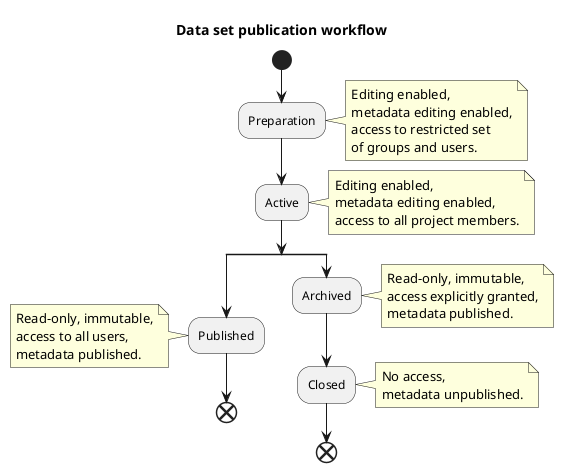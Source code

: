 @startuml Publication workflow

title Data set publication workflow

start
:Preparation;
note right
    Editing enabled,
    metadata editing enabled,
    access to restricted set
    of groups and users.
end note
:Active;
note right
    Editing enabled,
    metadata editing enabled,
    access to all project members.
end note
split
    :Published;
    note left
        Read-only, immutable,
        access to all users,
        metadata published.
    end note
    end
split again
    :Archived;
    note right
        Read-only, immutable,
        access explicitly granted,
        metadata published.
    end note
    :Closed;
    note right
        No access,
        metadata unpublished.
    end note
    end
end split
@enduml
